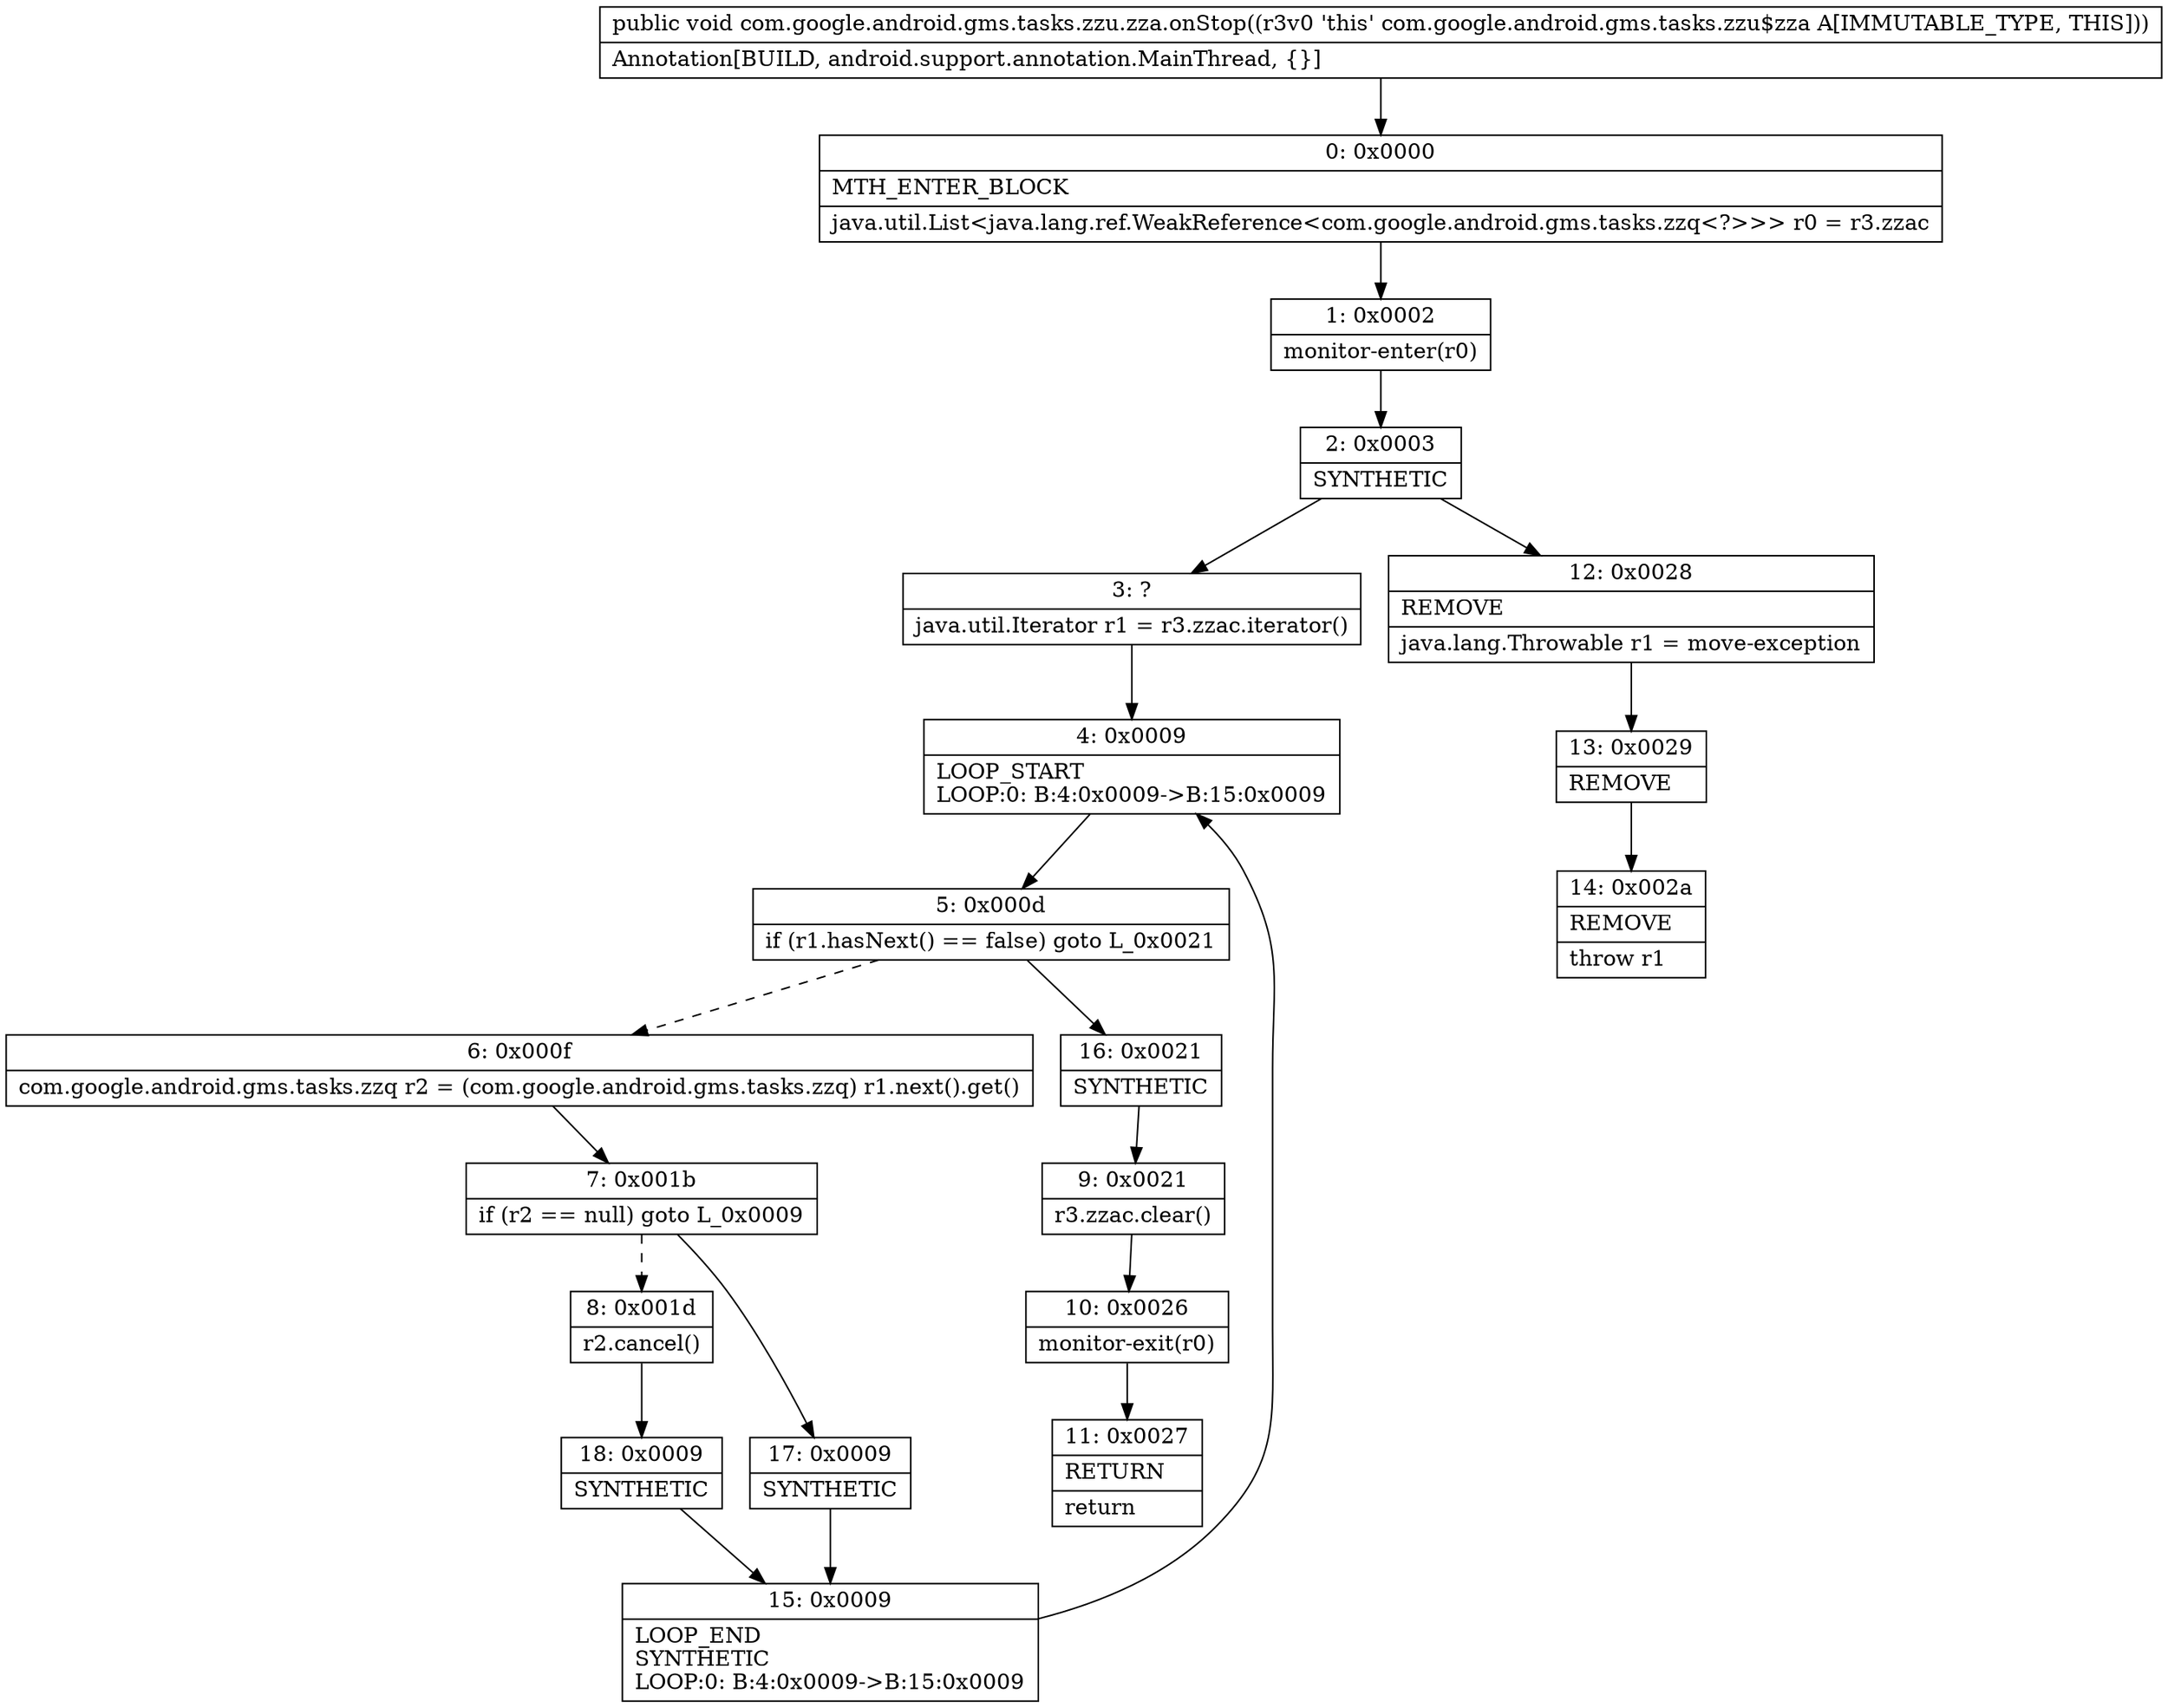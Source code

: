 digraph "CFG forcom.google.android.gms.tasks.zzu.zza.onStop()V" {
Node_0 [shape=record,label="{0\:\ 0x0000|MTH_ENTER_BLOCK\l|java.util.List\<java.lang.ref.WeakReference\<com.google.android.gms.tasks.zzq\<?\>\>\> r0 = r3.zzac\l}"];
Node_1 [shape=record,label="{1\:\ 0x0002|monitor\-enter(r0)\l}"];
Node_2 [shape=record,label="{2\:\ 0x0003|SYNTHETIC\l}"];
Node_3 [shape=record,label="{3\:\ ?|java.util.Iterator r1 = r3.zzac.iterator()\l}"];
Node_4 [shape=record,label="{4\:\ 0x0009|LOOP_START\lLOOP:0: B:4:0x0009\-\>B:15:0x0009\l}"];
Node_5 [shape=record,label="{5\:\ 0x000d|if (r1.hasNext() == false) goto L_0x0021\l}"];
Node_6 [shape=record,label="{6\:\ 0x000f|com.google.android.gms.tasks.zzq r2 = (com.google.android.gms.tasks.zzq) r1.next().get()\l}"];
Node_7 [shape=record,label="{7\:\ 0x001b|if (r2 == null) goto L_0x0009\l}"];
Node_8 [shape=record,label="{8\:\ 0x001d|r2.cancel()\l}"];
Node_9 [shape=record,label="{9\:\ 0x0021|r3.zzac.clear()\l}"];
Node_10 [shape=record,label="{10\:\ 0x0026|monitor\-exit(r0)\l}"];
Node_11 [shape=record,label="{11\:\ 0x0027|RETURN\l|return\l}"];
Node_12 [shape=record,label="{12\:\ 0x0028|REMOVE\l|java.lang.Throwable r1 = move\-exception\l}"];
Node_13 [shape=record,label="{13\:\ 0x0029|REMOVE\l}"];
Node_14 [shape=record,label="{14\:\ 0x002a|REMOVE\l|throw r1\l}"];
Node_15 [shape=record,label="{15\:\ 0x0009|LOOP_END\lSYNTHETIC\lLOOP:0: B:4:0x0009\-\>B:15:0x0009\l}"];
Node_16 [shape=record,label="{16\:\ 0x0021|SYNTHETIC\l}"];
Node_17 [shape=record,label="{17\:\ 0x0009|SYNTHETIC\l}"];
Node_18 [shape=record,label="{18\:\ 0x0009|SYNTHETIC\l}"];
MethodNode[shape=record,label="{public void com.google.android.gms.tasks.zzu.zza.onStop((r3v0 'this' com.google.android.gms.tasks.zzu$zza A[IMMUTABLE_TYPE, THIS]))  | Annotation[BUILD, android.support.annotation.MainThread, \{\}]\l}"];
MethodNode -> Node_0;
Node_0 -> Node_1;
Node_1 -> Node_2;
Node_2 -> Node_3;
Node_2 -> Node_12;
Node_3 -> Node_4;
Node_4 -> Node_5;
Node_5 -> Node_6[style=dashed];
Node_5 -> Node_16;
Node_6 -> Node_7;
Node_7 -> Node_8[style=dashed];
Node_7 -> Node_17;
Node_8 -> Node_18;
Node_9 -> Node_10;
Node_10 -> Node_11;
Node_12 -> Node_13;
Node_13 -> Node_14;
Node_15 -> Node_4;
Node_16 -> Node_9;
Node_17 -> Node_15;
Node_18 -> Node_15;
}

